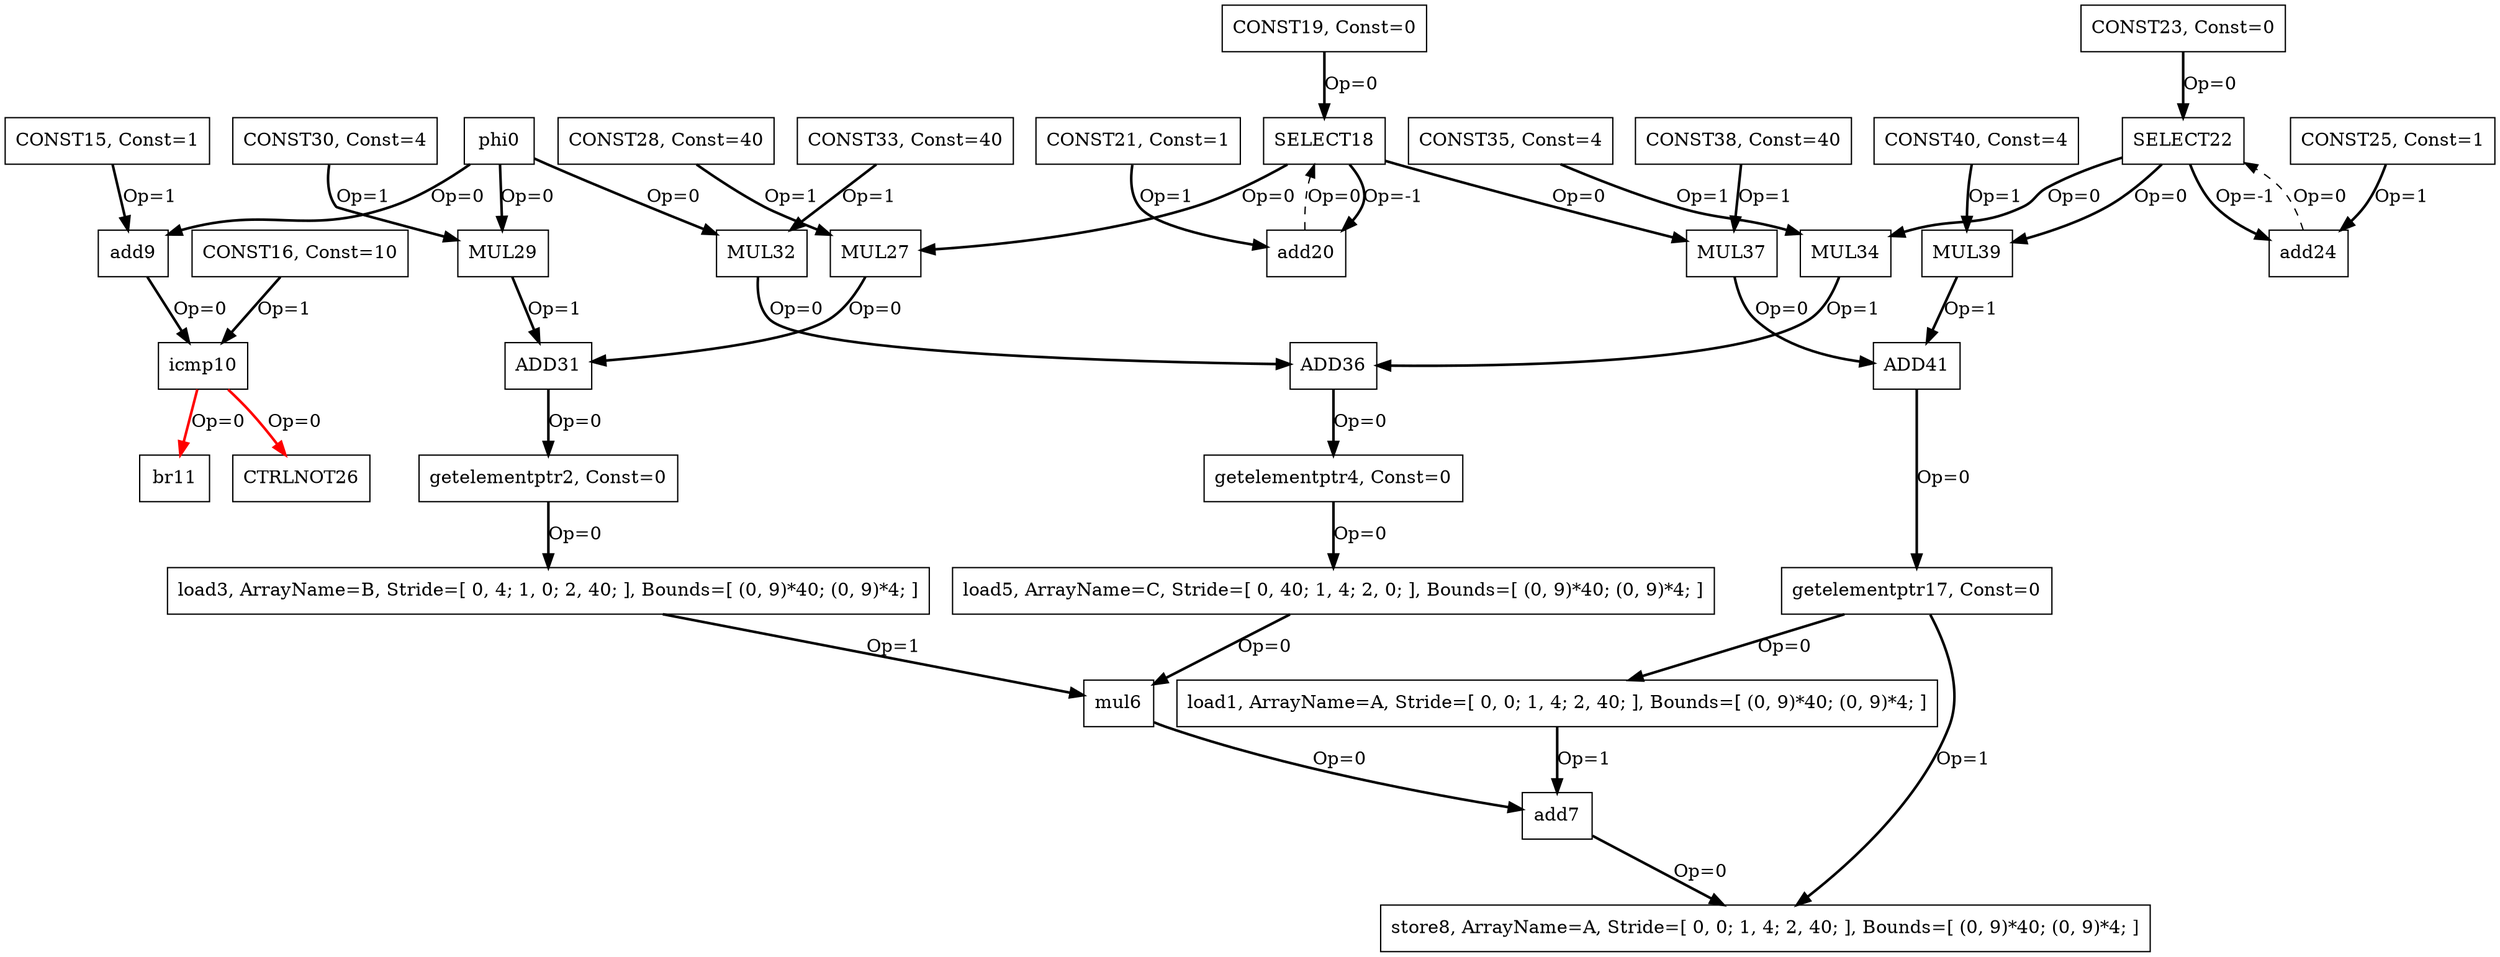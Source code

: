 Digraph G {
phi0[label = "phi0", shape = box, color = black];
load1[label = "load1, ArrayName=A, Stride=[ 0, 0; 1, 4; 2, 40; ], Bounds=[ (0, 9)*40; (0, 9)*4; ]", shape = box, color = black];
getelementptr2[label = "getelementptr2, Const=0", shape = box, color = black];
load3[label = "load3, ArrayName=B, Stride=[ 0, 4; 1, 0; 2, 40; ], Bounds=[ (0, 9)*40; (0, 9)*4; ]", shape = box, color = black];
getelementptr4[label = "getelementptr4, Const=0", shape = box, color = black];
load5[label = "load5, ArrayName=C, Stride=[ 0, 40; 1, 4; 2, 0; ], Bounds=[ (0, 9)*40; (0, 9)*4; ]", shape = box, color = black];
mul6[label = "mul6", shape = box, color = black];
add7[label = "add7", shape = box, color = black];
store8[label = "store8, ArrayName=A, Stride=[ 0, 0; 1, 4; 2, 40; ], Bounds=[ (0, 9)*40; (0, 9)*4; ]", shape = box, color = black];
add9[label = "add9", shape = box, color = black];
icmp10[label = "icmp10", shape = box, color = black];
br11[label = "br11", shape = box, color = black];
CONST15[label = "CONST15, Const=1", shape = box, color = black];
CONST16[label = "CONST16, Const=10", shape = box, color = black];
getelementptr17[label = "getelementptr17, Const=0", shape = box, color = black];
SELECT18[label = "SELECT18", shape = box, color = black];
CONST19[label = "CONST19, Const=0", shape = box, color = black];
add20[label = "add20", shape = box, color = black];
CONST21[label = "CONST21, Const=1", shape = box, color = black];
SELECT22[label = "SELECT22", shape = box, color = black];
CONST23[label = "CONST23, Const=0", shape = box, color = black];
add24[label = "add24", shape = box, color = black];
CONST25[label = "CONST25, Const=1", shape = box, color = black];
CTRLNOT26[label = "CTRLNOT26", shape = box, color = black];
MUL27[label = "MUL27", shape = box, color = black];
CONST28[label = "CONST28, Const=40", shape = box, color = black];
MUL29[label = "MUL29", shape = box, color = black];
CONST30[label = "CONST30, Const=4", shape = box, color = black];
ADD31[label = "ADD31", shape = box, color = black];
MUL32[label = "MUL32", shape = box, color = black];
CONST33[label = "CONST33, Const=40", shape = box, color = black];
MUL34[label = "MUL34", shape = box, color = black];
CONST35[label = "CONST35, Const=4", shape = box, color = black];
ADD36[label = "ADD36", shape = box, color = black];
MUL37[label = "MUL37", shape = box, color = black];
CONST38[label = "CONST38, Const=40", shape = box, color = black];
MUL39[label = "MUL39", shape = box, color = black];
CONST40[label = "CONST40, Const=4", shape = box, color = black];
ADD41[label = "ADD41", shape = box, color = black];
phi0 -> add9[color = black, style = bold, label = "Op=0"];
load1 -> add7[color = black, style = bold, label = "Op=1"];
getelementptr2 -> load3[color = black, style = bold, label = "Op=0"];
load3 -> mul6[color = black, style = bold, label = "Op=1"];
getelementptr4 -> load5[color = black, style = bold, label = "Op=0"];
load5 -> mul6[color = black, style = bold, label = "Op=0"];
mul6 -> add7[color = black, style = bold, label = "Op=0"];
add7 -> store8[color = black, style = bold, label = "Op=0"];
CONST15 -> add9[color = black, style = bold, label = "Op=1"];
add9 -> icmp10[color = black, style = bold, label = "Op=0"];
CONST16 -> icmp10[color = black, style = bold, label = "Op=1"];
icmp10 -> br11[color = red, style = bold, label = "Op=0"];
CONST19 -> SELECT18[color = black, style = bold, label = "Op=0"];
CONST21 -> add20[color = black, style = bold, label = "Op=1"];
add20 -> SELECT18[color = black, style = dashed, label = "Op=0"];
SELECT18 -> add20[color = black, style = bold, label = "Op=-1"];
CONST23 -> SELECT22[color = black, style = bold, label = "Op=0"];
CONST25 -> add24[color = black, style = bold, label = "Op=1"];
add24 -> SELECT22[color = black, style = dashed, label = "Op=0"];
SELECT22 -> add24[color = black, style = bold, label = "Op=-1"];
getelementptr17 -> load1[color = black, style = bold, label = "Op=0"];
getelementptr17 -> store8[color = black, style = bold, label = "Op=1"];
icmp10 -> CTRLNOT26[color = red, style = bold, label = "Op=0"];
SELECT18 -> MUL27[color = black, style = bold, label = "Op=0"];
CONST28 -> MUL27[color = black, style = bold, label = "Op=1"];
phi0 -> MUL29[color = black, style = bold, label = "Op=0"];
CONST30 -> MUL29[color = black, style = bold, label = "Op=1"];
MUL27 -> ADD31[color = black, style = bold, label = "Op=0"];
MUL29 -> ADD31[color = black, style = bold, label = "Op=1"];
ADD31 -> getelementptr2[color = black, style = bold, label = "Op=0"];
phi0 -> MUL32[color = black, style = bold, label = "Op=0"];
CONST33 -> MUL32[color = black, style = bold, label = "Op=1"];
SELECT22 -> MUL34[color = black, style = bold, label = "Op=0"];
CONST35 -> MUL34[color = black, style = bold, label = "Op=1"];
MUL32 -> ADD36[color = black, style = bold, label = "Op=0"];
MUL34 -> ADD36[color = black, style = bold, label = "Op=1"];
ADD36 -> getelementptr4[color = black, style = bold, label = "Op=0"];
SELECT18 -> MUL37[color = black, style = bold, label = "Op=0"];
CONST38 -> MUL37[color = black, style = bold, label = "Op=1"];
SELECT22 -> MUL39[color = black, style = bold, label = "Op=0"];
CONST40 -> MUL39[color = black, style = bold, label = "Op=1"];
MUL37 -> ADD41[color = black, style = bold, label = "Op=0"];
MUL39 -> ADD41[color = black, style = bold, label = "Op=1"];
ADD41 -> getelementptr17[color = black, style = bold, label = "Op=0"];
}
